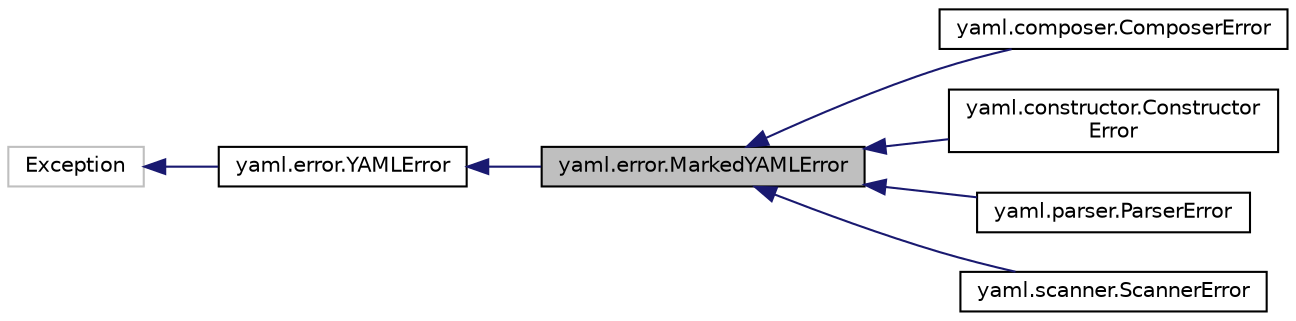 digraph "yaml.error.MarkedYAMLError"
{
 // LATEX_PDF_SIZE
  edge [fontname="Helvetica",fontsize="10",labelfontname="Helvetica",labelfontsize="10"];
  node [fontname="Helvetica",fontsize="10",shape=record];
  rankdir="LR";
  Node1 [label="yaml.error.MarkedYAMLError",height=0.2,width=0.4,color="black", fillcolor="grey75", style="filled", fontcolor="black",tooltip=" "];
  Node2 -> Node1 [dir="back",color="midnightblue",fontsize="10",style="solid"];
  Node2 [label="yaml.error.YAMLError",height=0.2,width=0.4,color="black", fillcolor="white", style="filled",URL="$classyaml_1_1error_1_1YAMLError.html",tooltip=" "];
  Node3 -> Node2 [dir="back",color="midnightblue",fontsize="10",style="solid"];
  Node3 [label="Exception",height=0.2,width=0.4,color="grey75", fillcolor="white", style="filled",tooltip=" "];
  Node1 -> Node4 [dir="back",color="midnightblue",fontsize="10",style="solid"];
  Node4 [label="yaml.composer.ComposerError",height=0.2,width=0.4,color="black", fillcolor="white", style="filled",URL="$classyaml_1_1composer_1_1ComposerError.html",tooltip=" "];
  Node1 -> Node5 [dir="back",color="midnightblue",fontsize="10",style="solid"];
  Node5 [label="yaml.constructor.Constructor\lError",height=0.2,width=0.4,color="black", fillcolor="white", style="filled",URL="$classyaml_1_1constructor_1_1ConstructorError.html",tooltip=" "];
  Node1 -> Node6 [dir="back",color="midnightblue",fontsize="10",style="solid"];
  Node6 [label="yaml.parser.ParserError",height=0.2,width=0.4,color="black", fillcolor="white", style="filled",URL="$classyaml_1_1parser_1_1ParserError.html",tooltip=" "];
  Node1 -> Node7 [dir="back",color="midnightblue",fontsize="10",style="solid"];
  Node7 [label="yaml.scanner.ScannerError",height=0.2,width=0.4,color="black", fillcolor="white", style="filled",URL="$classyaml_1_1scanner_1_1ScannerError.html",tooltip=" "];
}
